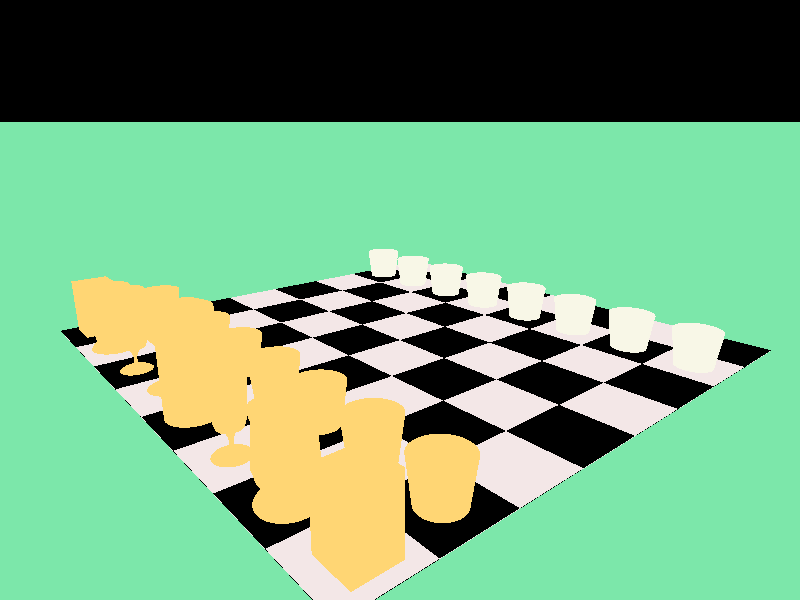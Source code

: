 #include "colors.inc"
#include "metals.inc"
#include "woods.inc"
#include "shapes.inc"
camera {
//   location <3.75-8*cos(2*pi*clock), 5, 2.25-8*(sin(2*pi*clock))>  
   location<-5,5,-8>
   look_at <3.75,1,2.25>
}
light_source {< 2, 13, -10> color White
}
/*  PAWNS */
#declare pawn_body = lathe{ quadratic_spline 8,
                       <0,0>,<0.5,0>,<0.5,0.25>,<0.4,0.35>,<0.2,0.95>,
                       <0.25,1>,<0.2,1.05>,<0,1.1> 
                       }            
                                                  
/*#declare gold_pawn = union{
                        object{pawn_body}
                        sphere{<0,1.35,0> 0.3}
                        texture{T_Gold_1B}
                        }     
                        */                         
#declare pawn_height = 0.8;
#declare pawn_radius = 0.5;
#declare tower_height = 1.25;
#declare tower_lado = 0.8;
#declare tower_center = tower_lado/2;  
#declare tower_thickness = 0.9;
#declare tower_interior_a = tower_center - tower_center*tower_thickness;
#declare tower_interior_b = tower_center + tower_center*tower_thickness; 
#declare king_height = 2;
#declare king_radius = 0.5;
//pawns
#declare gold_pawn = difference{
                         cone{<0,      0,0>,pawn_radius*0.8, <0,pawn_height   ,0>,pawn_radius }
                         cone{<0,pawn_radius*.05,0>,pawn_radius*0.5, <0,pawn_height+.1,0>,pawn_radius*.9} 
                         texture{T_Gold_1B}
} // end of difference



#declare gold_tower = difference{                                    
                         // Round_Box(A, B, WireRadius, Merge)
                        Round_Box(<0,0,0>,<tower_lado, tower_height ,tower_lado>, 0.007, 0)
                        Round_Box(<tower_interior_a, 0, tower_interior_a>,<tower_interior_b, tower_height*1.1,tower_interior_b>, 0.07, 0)
                        texture{T_Gold_1B}

}                                             
#declare gold_king = difference{                                    
                         //<Base_Point>, <Cap_Point>, Radius
                        cylinder{<0,0,0>, <0, king_height, 0>, king_radius}
                          cylinder{<0,king_height*0.1,0>, <0, king_height*1.25, 0>, king_radius*0.95}

                        texture{T_Gold_1B}

}
#declare gold_queen =   lathe{ quadratic_spline 6,
                       <0,0>,<0.3,0.0>,<0.05,0.1>,<0.1,0.6 >,<0.1,0.6>, <0.5, 1.1>
                       texture{T_Gold_1B} 
                       }  
#declare gold_alfil =   lathe{ quadratic_spline 8,
                       <0,0>,<0.15,0.0>,<0.03,0.05>,<0.03,0.15>,<0.1,0.2>,<0.12,0.3 >,<0.15,0.6>, <0.15, 0.7>
                       texture{T_Gold_1B} 
                       }  
                                                    
#declare gold_knight =   lathe{ quadratic_spline 13,
                       <0.55,0.1>,<1.55,0.1>,<1.15,0.4 >,<1.2,0.5>, <1.2, 0.6>,<1.4,0.8>, <1.5,1.1>, <1.55, 1.1>, <1.5, 1.55>, <1.45, 1.8>, <1.4, 2>, <1.4, 2.2>, <1.55, 2.5>
                       texture{T_Gold_1B} 
                       }
                             
#declare silver_pawn = difference{
                         cone{<0,      0,0>,pawn_radius*0.8, <0,pawn_height   ,0>,pawn_radius }
                         cone{<0,pawn_radius*.05,0>,pawn_radius*0.5, <0,pawn_height+.1,0>,pawn_radius*.9} 
                         texture{T_Silver_1B}
                        }
                                                              
/* Horizontal Plane */
plane{ <0,1,0>, -0.012 pigment{ rgb<0.2,0.8,0.4> } }
/* Chess Board */
box{ <9.75,-0.01,8.25> <-2.25,0.0,-3.75> 
                pigment{checker pigment{rgb<0,0,0>},pigment{rgb<0.9,0.8,0.8>} 
                        scale<1.5,0,1.5> translate<0.75,0,0.75>} 
   }
/* Display Chess set */
object{gold_pawn translate <0,0,-3>}   
object{gold_pawn translate <0,0,-1.5>}
object{gold_pawn}
object{gold_pawn translate <0,0,1.5>}
object{gold_pawn translate <0,0,3>}
object{gold_pawn translate <0,0,4.5>}
object{gold_pawn translate <0,0,6>}    
object{gold_pawn translate <0,0,7.5>}
object{silver_pawn translate <7.5,0,-3>}   
object{silver_pawn translate <7.5,0,-1.5>}
object{silver_pawn translate <7.5,0,0>}
object{silver_pawn translate <7.5,0,1.5>}
object{silver_pawn translate <7.5,0,3>}
object{silver_pawn translate <7.5,0,4.5>}
object{silver_pawn translate <7.5,0,6>}    
object{silver_pawn translate <7.5,0,7.5>}           


object{gold_tower translate <-1.875,0, 7.25>} 
object{gold_tower translate <-1.875,0, -3.5>}

object{gold_knight translate <-5.3,0, -5.6> scale<0.3, 0.6, 0.3>}                
object{gold_knight translate <-5.3,0, 20> scale<0.3, 0.6, 0.3>}                
                                                               
                                                               
 
object{gold_alfil scale<2.2, 2.5, 2.2> translate <-1.6, 0, 0>}
object{gold_alfil scale<2.2, 2.5, 2.2> translate <-1.6, 0, 4.5>}


object{gold_king translate <-1.5,0, 1.75>}                
object{gold_queen translate<-1, 0, 2.25> scale<1.4,1.4,1.4> }